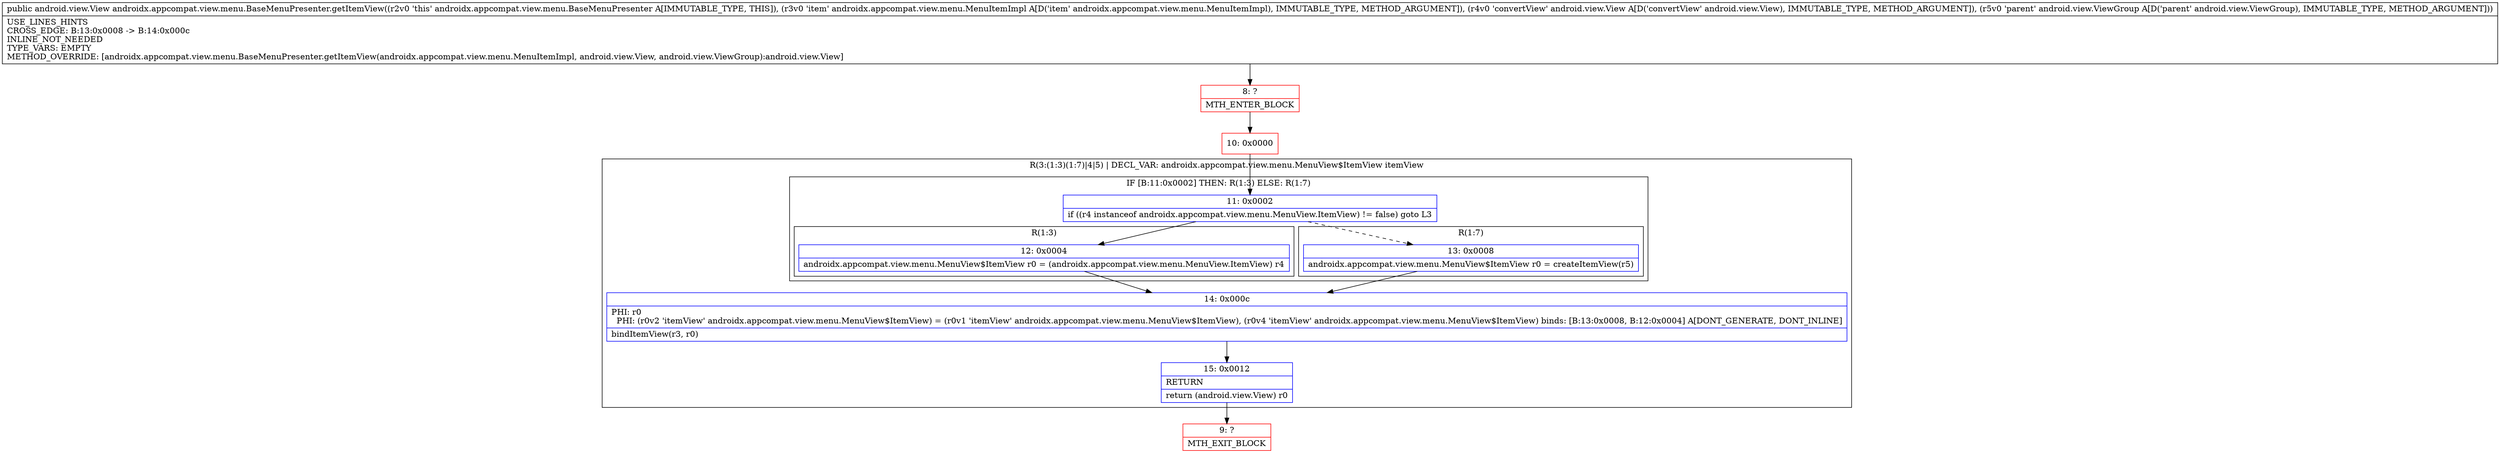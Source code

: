 digraph "CFG forandroidx.appcompat.view.menu.BaseMenuPresenter.getItemView(Landroidx\/appcompat\/view\/menu\/MenuItemImpl;Landroid\/view\/View;Landroid\/view\/ViewGroup;)Landroid\/view\/View;" {
subgraph cluster_Region_881469138 {
label = "R(3:(1:3)(1:7)|4|5) | DECL_VAR: androidx.appcompat.view.menu.MenuView$ItemView itemView\l";
node [shape=record,color=blue];
subgraph cluster_IfRegion_2045163940 {
label = "IF [B:11:0x0002] THEN: R(1:3) ELSE: R(1:7)";
node [shape=record,color=blue];
Node_11 [shape=record,label="{11\:\ 0x0002|if ((r4 instanceof androidx.appcompat.view.menu.MenuView.ItemView) != false) goto L3\l}"];
subgraph cluster_Region_187739945 {
label = "R(1:3)";
node [shape=record,color=blue];
Node_12 [shape=record,label="{12\:\ 0x0004|androidx.appcompat.view.menu.MenuView$ItemView r0 = (androidx.appcompat.view.menu.MenuView.ItemView) r4\l}"];
}
subgraph cluster_Region_1713097404 {
label = "R(1:7)";
node [shape=record,color=blue];
Node_13 [shape=record,label="{13\:\ 0x0008|androidx.appcompat.view.menu.MenuView$ItemView r0 = createItemView(r5)\l}"];
}
}
Node_14 [shape=record,label="{14\:\ 0x000c|PHI: r0 \l  PHI: (r0v2 'itemView' androidx.appcompat.view.menu.MenuView$ItemView) = (r0v1 'itemView' androidx.appcompat.view.menu.MenuView$ItemView), (r0v4 'itemView' androidx.appcompat.view.menu.MenuView$ItemView) binds: [B:13:0x0008, B:12:0x0004] A[DONT_GENERATE, DONT_INLINE]\l|bindItemView(r3, r0)\l}"];
Node_15 [shape=record,label="{15\:\ 0x0012|RETURN\l|return (android.view.View) r0\l}"];
}
Node_8 [shape=record,color=red,label="{8\:\ ?|MTH_ENTER_BLOCK\l}"];
Node_10 [shape=record,color=red,label="{10\:\ 0x0000}"];
Node_9 [shape=record,color=red,label="{9\:\ ?|MTH_EXIT_BLOCK\l}"];
MethodNode[shape=record,label="{public android.view.View androidx.appcompat.view.menu.BaseMenuPresenter.getItemView((r2v0 'this' androidx.appcompat.view.menu.BaseMenuPresenter A[IMMUTABLE_TYPE, THIS]), (r3v0 'item' androidx.appcompat.view.menu.MenuItemImpl A[D('item' androidx.appcompat.view.menu.MenuItemImpl), IMMUTABLE_TYPE, METHOD_ARGUMENT]), (r4v0 'convertView' android.view.View A[D('convertView' android.view.View), IMMUTABLE_TYPE, METHOD_ARGUMENT]), (r5v0 'parent' android.view.ViewGroup A[D('parent' android.view.ViewGroup), IMMUTABLE_TYPE, METHOD_ARGUMENT]))  | USE_LINES_HINTS\lCROSS_EDGE: B:13:0x0008 \-\> B:14:0x000c\lINLINE_NOT_NEEDED\lTYPE_VARS: EMPTY\lMETHOD_OVERRIDE: [androidx.appcompat.view.menu.BaseMenuPresenter.getItemView(androidx.appcompat.view.menu.MenuItemImpl, android.view.View, android.view.ViewGroup):android.view.View]\l}"];
MethodNode -> Node_8;Node_11 -> Node_12;
Node_11 -> Node_13[style=dashed];
Node_12 -> Node_14;
Node_13 -> Node_14;
Node_14 -> Node_15;
Node_15 -> Node_9;
Node_8 -> Node_10;
Node_10 -> Node_11;
}

